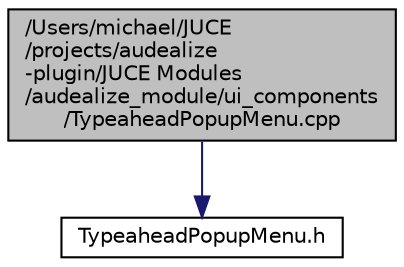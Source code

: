 digraph "/Users/michael/JUCE/projects/audealize-plugin/JUCE Modules/audealize_module/ui_components/TypeaheadPopupMenu.cpp"
{
  edge [fontname="Helvetica",fontsize="10",labelfontname="Helvetica",labelfontsize="10"];
  node [fontname="Helvetica",fontsize="10",shape=record];
  Node1 [label="/Users/michael/JUCE\l/projects/audealize\l-plugin/JUCE Modules\l/audealize_module/ui_components\l/TypeaheadPopupMenu.cpp",height=0.2,width=0.4,color="black", fillcolor="grey75", style="filled", fontcolor="black"];
  Node1 -> Node2 [color="midnightblue",fontsize="10",style="solid",fontname="Helvetica"];
  Node2 [label="TypeaheadPopupMenu.h",height=0.2,width=0.4,color="black", fillcolor="white", style="filled",URL="$_typeahead_popup_menu_8h.html"];
}
